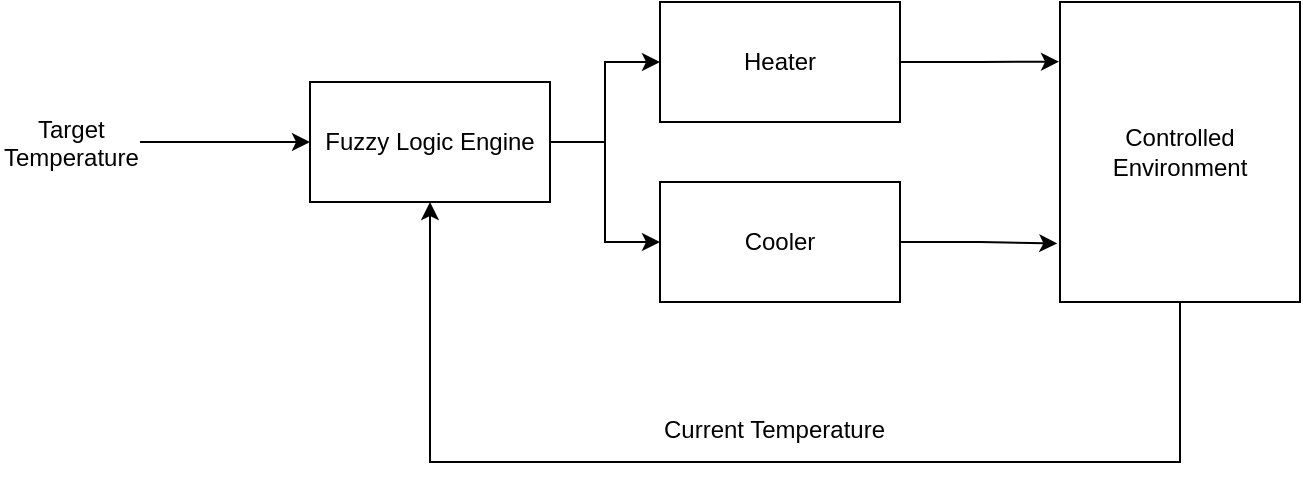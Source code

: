 <mxfile version="24.5.2" type="github">
  <diagram name="Page-1" id="KptSKPatJ4-d4UpOlwtu">
    <mxGraphModel dx="1315" dy="654" grid="1" gridSize="10" guides="1" tooltips="1" connect="1" arrows="1" fold="1" page="1" pageScale="1" pageWidth="850" pageHeight="1100" math="0" shadow="0">
      <root>
        <mxCell id="0" />
        <mxCell id="1" parent="0" />
        <mxCell id="jBCdN4Sig-oC-tn5H1Yf-30" style="edgeStyle=orthogonalEdgeStyle;rounded=0;orthogonalLoop=1;jettySize=auto;html=1;exitX=1;exitY=0.5;exitDx=0;exitDy=0;entryX=0;entryY=0.5;entryDx=0;entryDy=0;" edge="1" parent="1" source="jBCdN4Sig-oC-tn5H1Yf-5" target="jBCdN4Sig-oC-tn5H1Yf-7">
          <mxGeometry relative="1" as="geometry" />
        </mxCell>
        <mxCell id="jBCdN4Sig-oC-tn5H1Yf-31" style="edgeStyle=orthogonalEdgeStyle;rounded=0;orthogonalLoop=1;jettySize=auto;html=1;exitX=1;exitY=0.5;exitDx=0;exitDy=0;entryX=0;entryY=0.5;entryDx=0;entryDy=0;" edge="1" parent="1" source="jBCdN4Sig-oC-tn5H1Yf-5" target="jBCdN4Sig-oC-tn5H1Yf-28">
          <mxGeometry relative="1" as="geometry" />
        </mxCell>
        <mxCell id="jBCdN4Sig-oC-tn5H1Yf-5" value="Fuzzy Logic Engine" style="rounded=0;whiteSpace=wrap;html=1;" vertex="1" parent="1">
          <mxGeometry x="205" y="140" width="120" height="60" as="geometry" />
        </mxCell>
        <mxCell id="jBCdN4Sig-oC-tn5H1Yf-7" value="Heater" style="rounded=0;whiteSpace=wrap;html=1;" vertex="1" parent="1">
          <mxGeometry x="380" y="100" width="120" height="60" as="geometry" />
        </mxCell>
        <mxCell id="jBCdN4Sig-oC-tn5H1Yf-32" style="edgeStyle=orthogonalEdgeStyle;rounded=0;orthogonalLoop=1;jettySize=auto;html=1;exitX=0.5;exitY=1;exitDx=0;exitDy=0;entryX=0.5;entryY=1;entryDx=0;entryDy=0;" edge="1" parent="1" source="jBCdN4Sig-oC-tn5H1Yf-11" target="jBCdN4Sig-oC-tn5H1Yf-5">
          <mxGeometry relative="1" as="geometry">
            <Array as="points">
              <mxPoint x="640" y="330" />
              <mxPoint x="265" y="330" />
            </Array>
          </mxGeometry>
        </mxCell>
        <mxCell id="jBCdN4Sig-oC-tn5H1Yf-11" value="Controlled Environment" style="rounded=0;whiteSpace=wrap;html=1;" vertex="1" parent="1">
          <mxGeometry x="580" y="100" width="120" height="150" as="geometry" />
        </mxCell>
        <mxCell id="jBCdN4Sig-oC-tn5H1Yf-12" value="" style="endArrow=classic;html=1;rounded=0;entryX=0;entryY=0.5;entryDx=0;entryDy=0;" edge="1" parent="1" target="jBCdN4Sig-oC-tn5H1Yf-5">
          <mxGeometry width="50" height="50" relative="1" as="geometry">
            <mxPoint x="120" y="170" as="sourcePoint" />
            <mxPoint x="200" y="170" as="targetPoint" />
          </mxGeometry>
        </mxCell>
        <mxCell id="jBCdN4Sig-oC-tn5H1Yf-27" value="&lt;div style=&quot;text-align: center;&quot;&gt;&lt;span style=&quot;background-color: initial;&quot;&gt;Target Temperature&lt;/span&gt;&lt;/div&gt;" style="text;whiteSpace=wrap;html=1;" vertex="1" parent="1">
          <mxGeometry x="50" y="150" width="60" height="40" as="geometry" />
        </mxCell>
        <mxCell id="jBCdN4Sig-oC-tn5H1Yf-28" value="Cooler" style="rounded=0;whiteSpace=wrap;html=1;" vertex="1" parent="1">
          <mxGeometry x="380" y="190" width="120" height="60" as="geometry" />
        </mxCell>
        <mxCell id="jBCdN4Sig-oC-tn5H1Yf-33" style="edgeStyle=orthogonalEdgeStyle;rounded=0;orthogonalLoop=1;jettySize=auto;html=1;exitX=1;exitY=0.5;exitDx=0;exitDy=0;entryX=-0.004;entryY=0.199;entryDx=0;entryDy=0;entryPerimeter=0;" edge="1" parent="1" source="jBCdN4Sig-oC-tn5H1Yf-7" target="jBCdN4Sig-oC-tn5H1Yf-11">
          <mxGeometry relative="1" as="geometry" />
        </mxCell>
        <mxCell id="jBCdN4Sig-oC-tn5H1Yf-34" style="edgeStyle=orthogonalEdgeStyle;rounded=0;orthogonalLoop=1;jettySize=auto;html=1;exitX=1;exitY=0.5;exitDx=0;exitDy=0;entryX=-0.011;entryY=0.805;entryDx=0;entryDy=0;entryPerimeter=0;" edge="1" parent="1" source="jBCdN4Sig-oC-tn5H1Yf-28" target="jBCdN4Sig-oC-tn5H1Yf-11">
          <mxGeometry relative="1" as="geometry" />
        </mxCell>
        <mxCell id="jBCdN4Sig-oC-tn5H1Yf-35" value="&lt;div style=&quot;text-align: center;&quot;&gt;&lt;span style=&quot;background-color: initial;&quot;&gt;Current Temperature&lt;/span&gt;&lt;/div&gt;" style="text;whiteSpace=wrap;html=1;" vertex="1" parent="1">
          <mxGeometry x="380" y="300" width="150" height="40" as="geometry" />
        </mxCell>
      </root>
    </mxGraphModel>
  </diagram>
</mxfile>

